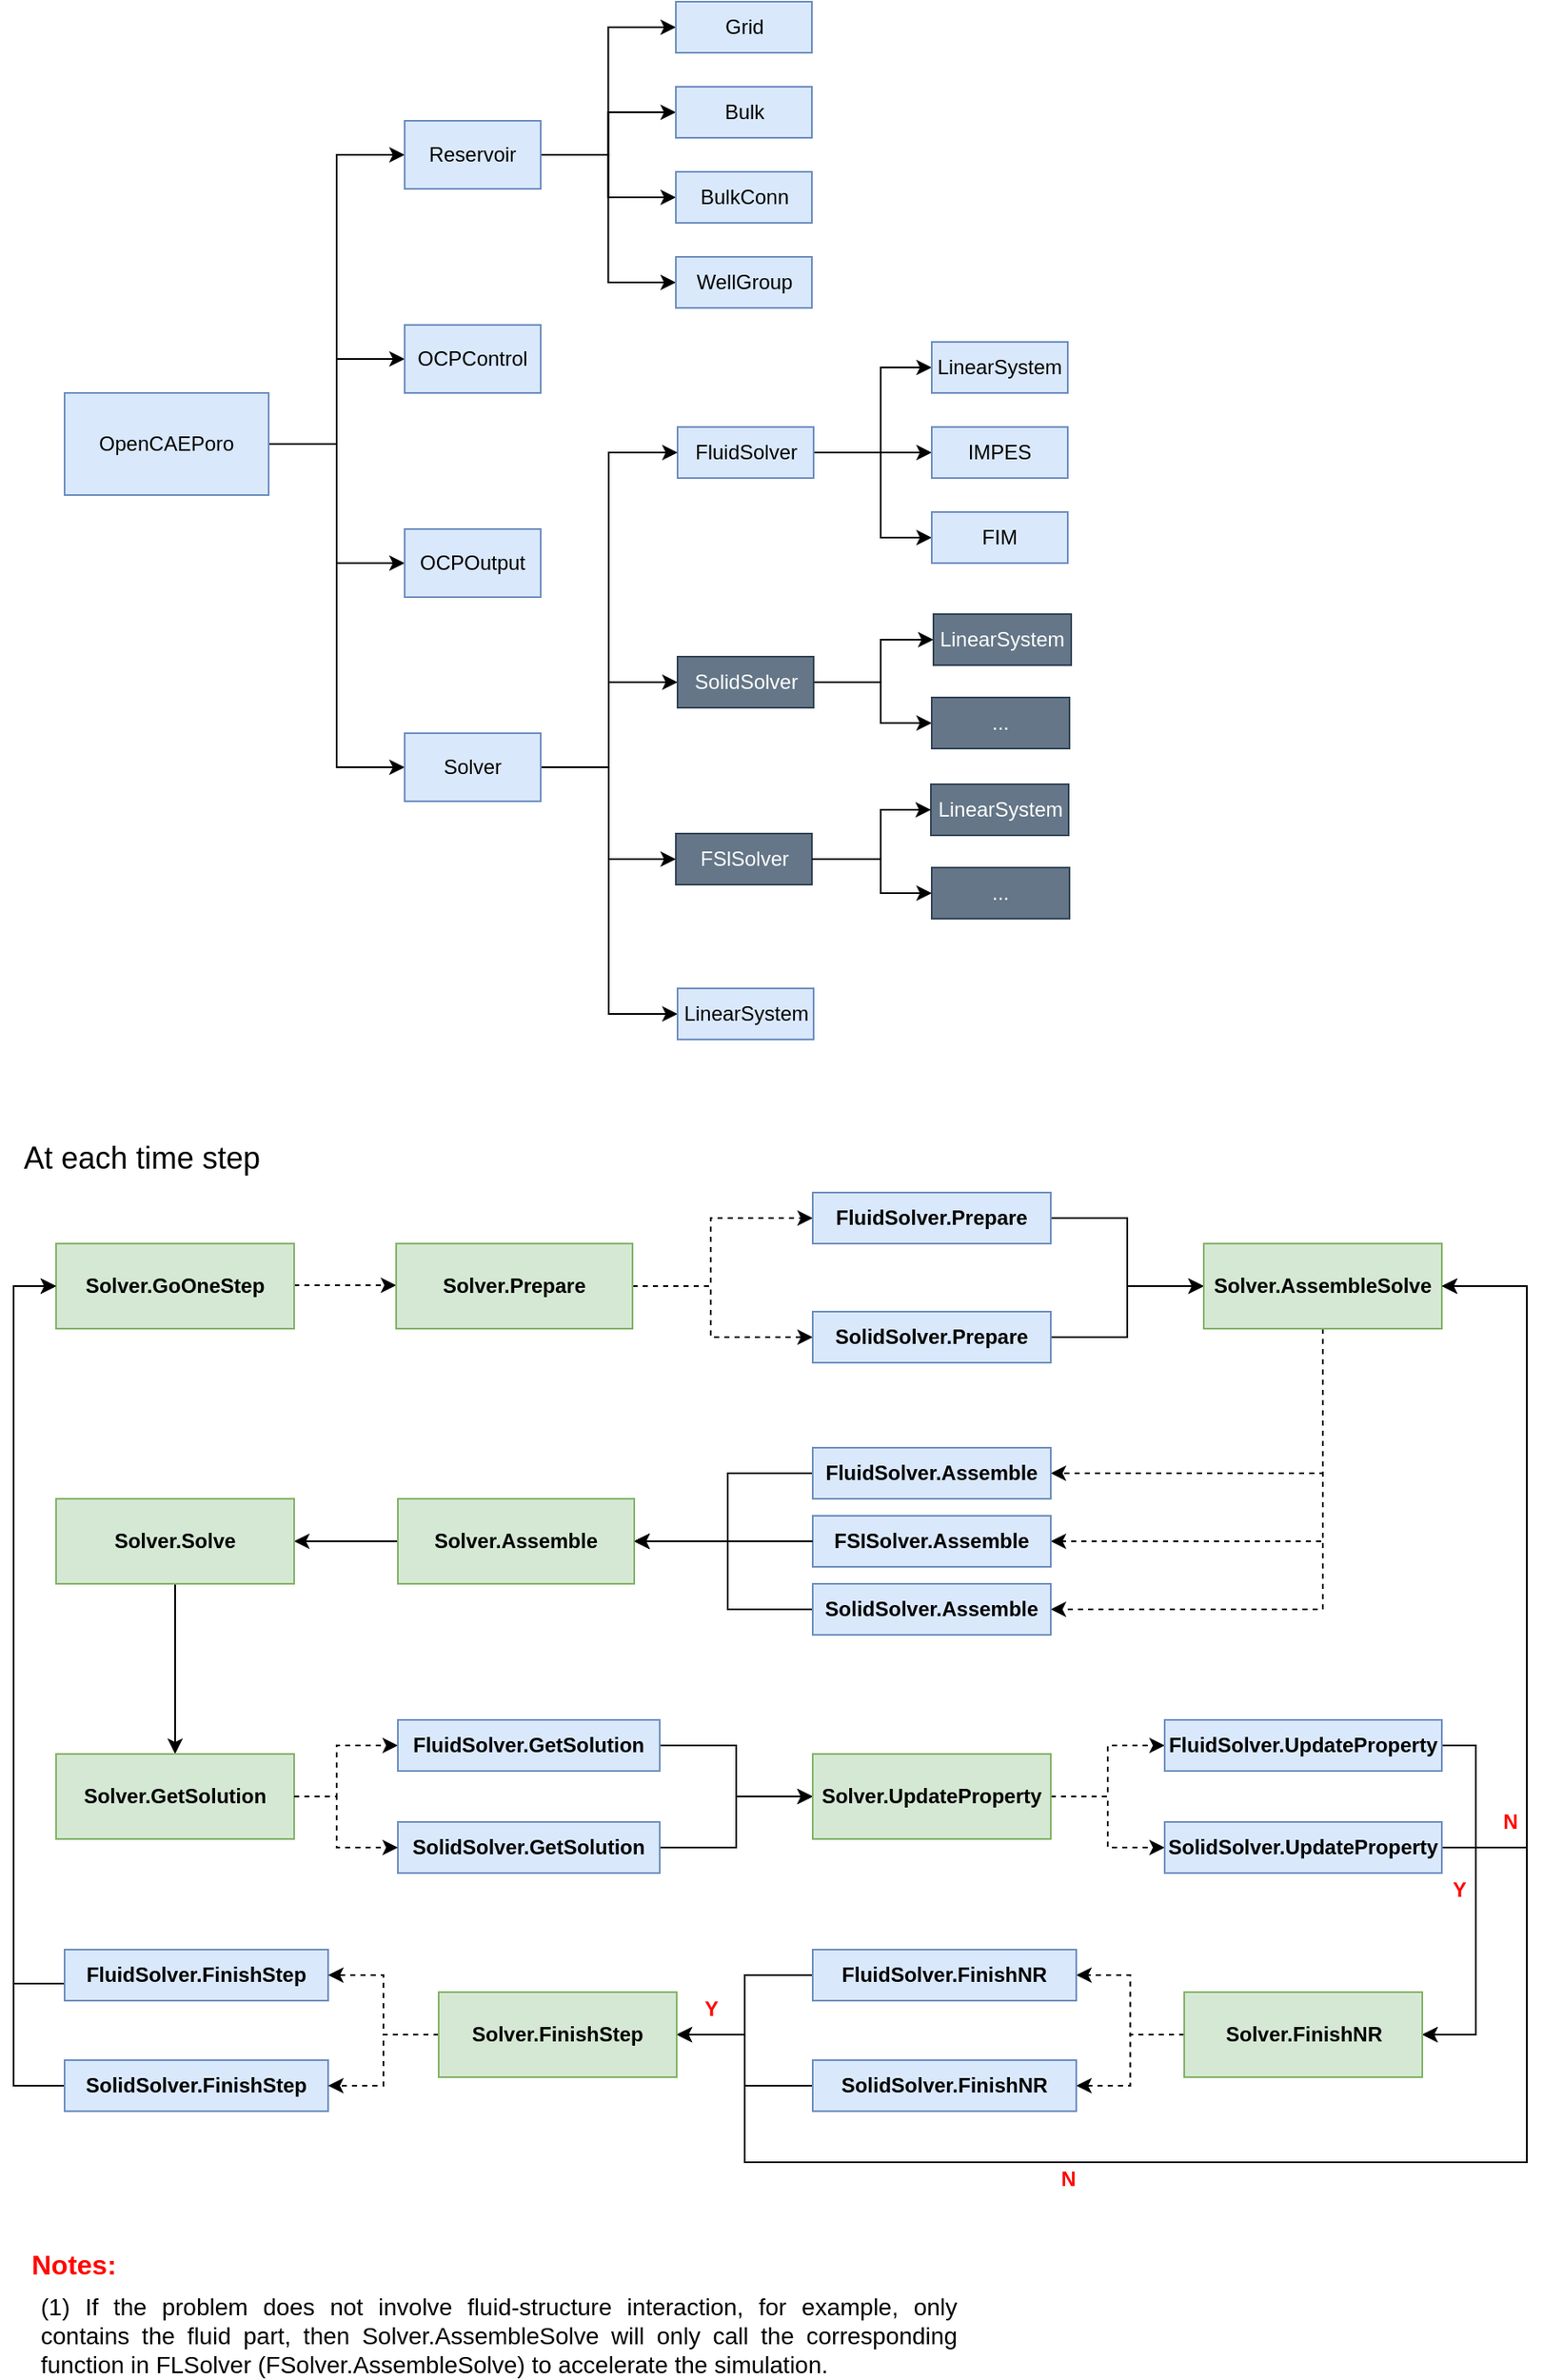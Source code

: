 <mxfile version="16.5.1" type="device"><diagram id="8wKtJb_5iso_8oBsHW1d" name="第 1 页"><mxGraphModel dx="1792" dy="1870" grid="1" gridSize="10" guides="1" tooltips="1" connect="1" arrows="1" fold="1" page="1" pageScale="1" pageWidth="827" pageHeight="1169" math="0" shadow="0"><root><mxCell id="0"/><mxCell id="1" parent="0"/><mxCell id="Cne8viu68LR2Bdw7482d-5" style="edgeStyle=orthogonalEdgeStyle;rounded=0;orthogonalLoop=1;jettySize=auto;html=1;exitX=1;exitY=0.5;exitDx=0;exitDy=0;entryX=0;entryY=0.5;entryDx=0;entryDy=0;" parent="1" source="Cne8viu68LR2Bdw7482d-1" target="Cne8viu68LR2Bdw7482d-2" edge="1"><mxGeometry relative="1" as="geometry"/></mxCell><mxCell id="Cne8viu68LR2Bdw7482d-6" style="edgeStyle=orthogonalEdgeStyle;rounded=0;orthogonalLoop=1;jettySize=auto;html=1;exitX=1;exitY=0.5;exitDx=0;exitDy=0;entryX=0;entryY=0.5;entryDx=0;entryDy=0;" parent="1" source="Cne8viu68LR2Bdw7482d-1" target="Cne8viu68LR2Bdw7482d-3" edge="1"><mxGeometry relative="1" as="geometry"/></mxCell><mxCell id="Cne8viu68LR2Bdw7482d-7" style="edgeStyle=orthogonalEdgeStyle;rounded=0;orthogonalLoop=1;jettySize=auto;html=1;exitX=1;exitY=0.5;exitDx=0;exitDy=0;entryX=0;entryY=0.5;entryDx=0;entryDy=0;" parent="1" source="Cne8viu68LR2Bdw7482d-1" target="Cne8viu68LR2Bdw7482d-4" edge="1"><mxGeometry relative="1" as="geometry"/></mxCell><mxCell id="kJc55zpWTFOqaDrOidm_-3" style="edgeStyle=orthogonalEdgeStyle;rounded=0;orthogonalLoop=1;jettySize=auto;html=1;exitX=1;exitY=0.5;exitDx=0;exitDy=0;entryX=0;entryY=0.5;entryDx=0;entryDy=0;" parent="1" source="Cne8viu68LR2Bdw7482d-1" target="kJc55zpWTFOqaDrOidm_-2" edge="1"><mxGeometry relative="1" as="geometry"><Array as="points"><mxPoint x="-570" y="-870"/><mxPoint x="-570" y="-680"/></Array></mxGeometry></mxCell><mxCell id="Cne8viu68LR2Bdw7482d-1" value="OpenCAEPoro" style="rounded=0;whiteSpace=wrap;html=1;fillColor=#dae8fc;strokeColor=#6c8ebf;" parent="1" vertex="1"><mxGeometry x="-730" y="-900" width="120" height="60" as="geometry"/></mxCell><mxCell id="Cne8viu68LR2Bdw7482d-11" style="edgeStyle=orthogonalEdgeStyle;rounded=0;orthogonalLoop=1;jettySize=auto;html=1;exitX=1;exitY=0.5;exitDx=0;exitDy=0;entryX=0;entryY=0.5;entryDx=0;entryDy=0;" parent="1" source="Cne8viu68LR2Bdw7482d-2" target="Cne8viu68LR2Bdw7482d-10" edge="1"><mxGeometry relative="1" as="geometry"/></mxCell><mxCell id="Cne8viu68LR2Bdw7482d-14" style="edgeStyle=orthogonalEdgeStyle;rounded=0;orthogonalLoop=1;jettySize=auto;html=1;exitX=1;exitY=0.5;exitDx=0;exitDy=0;entryX=0;entryY=0.5;entryDx=0;entryDy=0;" parent="1" source="Cne8viu68LR2Bdw7482d-2" target="Cne8viu68LR2Bdw7482d-12" edge="1"><mxGeometry relative="1" as="geometry"/></mxCell><mxCell id="Cne8viu68LR2Bdw7482d-15" style="edgeStyle=orthogonalEdgeStyle;rounded=0;orthogonalLoop=1;jettySize=auto;html=1;exitX=1;exitY=0.5;exitDx=0;exitDy=0;entryX=0;entryY=0.5;entryDx=0;entryDy=0;" parent="1" source="Cne8viu68LR2Bdw7482d-2" target="Cne8viu68LR2Bdw7482d-13" edge="1"><mxGeometry relative="1" as="geometry"/></mxCell><mxCell id="Cne8viu68LR2Bdw7482d-17" style="edgeStyle=orthogonalEdgeStyle;rounded=0;orthogonalLoop=1;jettySize=auto;html=1;exitX=1;exitY=0.5;exitDx=0;exitDy=0;entryX=0;entryY=0.5;entryDx=0;entryDy=0;" parent="1" source="Cne8viu68LR2Bdw7482d-2" target="Cne8viu68LR2Bdw7482d-16" edge="1"><mxGeometry relative="1" as="geometry"/></mxCell><mxCell id="Cne8viu68LR2Bdw7482d-2" value="Reservoir" style="rounded=0;whiteSpace=wrap;html=1;fillColor=#dae8fc;strokeColor=#6c8ebf;" parent="1" vertex="1"><mxGeometry x="-530" y="-1060" width="80" height="40" as="geometry"/></mxCell><mxCell id="Cne8viu68LR2Bdw7482d-3" value="OCPControl" style="rounded=0;whiteSpace=wrap;html=1;fillColor=#dae8fc;strokeColor=#6c8ebf;" parent="1" vertex="1"><mxGeometry x="-530" y="-940" width="80" height="40" as="geometry"/></mxCell><mxCell id="Cne8viu68LR2Bdw7482d-4" value="OCPOutput" style="rounded=0;whiteSpace=wrap;html=1;fillColor=#dae8fc;strokeColor=#6c8ebf;" parent="1" vertex="1"><mxGeometry x="-530" y="-820" width="80" height="40" as="geometry"/></mxCell><mxCell id="Cne8viu68LR2Bdw7482d-10" value="Grid" style="rounded=0;whiteSpace=wrap;html=1;fillColor=#dae8fc;strokeColor=#6c8ebf;" parent="1" vertex="1"><mxGeometry x="-370.5" y="-1130" width="80" height="30" as="geometry"/></mxCell><mxCell id="Cne8viu68LR2Bdw7482d-12" value="Bulk" style="rounded=0;whiteSpace=wrap;html=1;fillColor=#dae8fc;strokeColor=#6c8ebf;" parent="1" vertex="1"><mxGeometry x="-370.5" y="-1080" width="80" height="30" as="geometry"/></mxCell><mxCell id="Cne8viu68LR2Bdw7482d-13" value="WellGroup" style="rounded=0;whiteSpace=wrap;html=1;fillColor=#dae8fc;strokeColor=#6c8ebf;" parent="1" vertex="1"><mxGeometry x="-370.5" y="-980" width="80" height="30" as="geometry"/></mxCell><mxCell id="Cne8viu68LR2Bdw7482d-16" value="BulkConn" style="rounded=0;whiteSpace=wrap;html=1;fillColor=#dae8fc;strokeColor=#6c8ebf;" parent="1" vertex="1"><mxGeometry x="-370.5" y="-1030" width="80" height="30" as="geometry"/></mxCell><mxCell id="w_g7nyHOeUJJgMjQ11_g-9" style="edgeStyle=orthogonalEdgeStyle;rounded=0;orthogonalLoop=1;jettySize=auto;html=1;exitX=1;exitY=0.5;exitDx=0;exitDy=0;entryX=0;entryY=0.5;entryDx=0;entryDy=0;" parent="1" source="w_g7nyHOeUJJgMjQ11_g-2" target="w_g7nyHOeUJJgMjQ11_g-8" edge="1"><mxGeometry relative="1" as="geometry"><Array as="points"><mxPoint x="-250" y="-865"/><mxPoint x="-250" y="-915"/></Array></mxGeometry></mxCell><mxCell id="w_g7nyHOeUJJgMjQ11_g-12" style="edgeStyle=orthogonalEdgeStyle;rounded=0;orthogonalLoop=1;jettySize=auto;html=1;exitX=1;exitY=0.5;exitDx=0;exitDy=0;entryX=0;entryY=0.5;entryDx=0;entryDy=0;" parent="1" source="w_g7nyHOeUJJgMjQ11_g-2" target="w_g7nyHOeUJJgMjQ11_g-10" edge="1"><mxGeometry relative="1" as="geometry"/></mxCell><mxCell id="w_g7nyHOeUJJgMjQ11_g-13" style="edgeStyle=orthogonalEdgeStyle;rounded=0;orthogonalLoop=1;jettySize=auto;html=1;exitX=1;exitY=0.5;exitDx=0;exitDy=0;entryX=0;entryY=0.5;entryDx=0;entryDy=0;" parent="1" source="w_g7nyHOeUJJgMjQ11_g-2" target="w_g7nyHOeUJJgMjQ11_g-11" edge="1"><mxGeometry relative="1" as="geometry"><Array as="points"><mxPoint x="-250" y="-865"/><mxPoint x="-250" y="-815"/></Array></mxGeometry></mxCell><mxCell id="w_g7nyHOeUJJgMjQ11_g-2" value="FluidSolver" style="rounded=0;whiteSpace=wrap;html=1;fillColor=#dae8fc;strokeColor=#6c8ebf;" parent="1" vertex="1"><mxGeometry x="-369.5" y="-880" width="80" height="30" as="geometry"/></mxCell><mxCell id="w_g7nyHOeUJJgMjQ11_g-24" style="edgeStyle=orthogonalEdgeStyle;rounded=0;orthogonalLoop=1;jettySize=auto;html=1;exitX=1;exitY=0.5;exitDx=0;exitDy=0;entryX=0;entryY=0.5;entryDx=0;entryDy=0;" parent="1" source="w_g7nyHOeUJJgMjQ11_g-3" target="w_g7nyHOeUJJgMjQ11_g-23" edge="1"><mxGeometry relative="1" as="geometry"><Array as="points"><mxPoint x="-250" y="-730"/><mxPoint x="-250" y="-755"/></Array></mxGeometry></mxCell><mxCell id="w_g7nyHOeUJJgMjQ11_g-26" style="edgeStyle=orthogonalEdgeStyle;rounded=0;orthogonalLoop=1;jettySize=auto;html=1;exitX=1;exitY=0.5;exitDx=0;exitDy=0;entryX=0;entryY=0.5;entryDx=0;entryDy=0;" parent="1" source="w_g7nyHOeUJJgMjQ11_g-3" target="w_g7nyHOeUJJgMjQ11_g-25" edge="1"><mxGeometry relative="1" as="geometry"><Array as="points"><mxPoint x="-250" y="-730"/><mxPoint x="-250" y="-706"/></Array></mxGeometry></mxCell><mxCell id="w_g7nyHOeUJJgMjQ11_g-3" value="SolidSolver" style="rounded=0;whiteSpace=wrap;html=1;fillColor=#647687;strokeColor=#314354;fontColor=#ffffff;" parent="1" vertex="1"><mxGeometry x="-369.5" y="-745" width="80" height="30" as="geometry"/></mxCell><mxCell id="w_g7nyHOeUJJgMjQ11_g-8" value="LinearSystem" style="rounded=0;whiteSpace=wrap;html=1;fillColor=#dae8fc;strokeColor=#6c8ebf;" parent="1" vertex="1"><mxGeometry x="-220" y="-930" width="80" height="30" as="geometry"/></mxCell><mxCell id="w_g7nyHOeUJJgMjQ11_g-10" value="IMPES" style="rounded=0;whiteSpace=wrap;html=1;fillColor=#dae8fc;strokeColor=#6c8ebf;" parent="1" vertex="1"><mxGeometry x="-220" y="-880" width="80" height="30" as="geometry"/></mxCell><mxCell id="w_g7nyHOeUJJgMjQ11_g-11" value="FIM" style="rounded=0;whiteSpace=wrap;html=1;fillColor=#dae8fc;strokeColor=#6c8ebf;" parent="1" vertex="1"><mxGeometry x="-220" y="-830" width="80" height="30" as="geometry"/></mxCell><mxCell id="w_g7nyHOeUJJgMjQ11_g-23" value="LinearSystem" style="rounded=0;whiteSpace=wrap;html=1;fillColor=#647687;strokeColor=#314354;fontColor=#ffffff;" parent="1" vertex="1"><mxGeometry x="-219" y="-770" width="81" height="30" as="geometry"/></mxCell><mxCell id="w_g7nyHOeUJJgMjQ11_g-25" value="..." style="rounded=0;whiteSpace=wrap;html=1;fillColor=#647687;strokeColor=#314354;fontColor=#ffffff;" parent="1" vertex="1"><mxGeometry x="-220" y="-721" width="81" height="30" as="geometry"/></mxCell><mxCell id="w_g7nyHOeUJJgMjQ11_g-27" value="FSlSolver" style="rounded=0;whiteSpace=wrap;html=1;fillColor=#647687;strokeColor=#314354;fontColor=#ffffff;" parent="1" vertex="1"><mxGeometry x="-370.5" y="-641" width="80" height="30" as="geometry"/></mxCell><mxCell id="w_g7nyHOeUJJgMjQ11_g-31" value="LinearSystem" style="rounded=0;whiteSpace=wrap;html=1;fillColor=#647687;strokeColor=#314354;fontColor=#ffffff;" parent="1" vertex="1"><mxGeometry x="-220.5" y="-670" width="81" height="30" as="geometry"/></mxCell><mxCell id="w_g7nyHOeUJJgMjQ11_g-32" value="..." style="rounded=0;whiteSpace=wrap;html=1;fillColor=#647687;strokeColor=#314354;fontColor=#ffffff;" parent="1" vertex="1"><mxGeometry x="-220" y="-621" width="81" height="30" as="geometry"/></mxCell><mxCell id="kJc55zpWTFOqaDrOidm_-4" style="edgeStyle=orthogonalEdgeStyle;rounded=0;orthogonalLoop=1;jettySize=auto;html=1;exitX=1;exitY=0.5;exitDx=0;exitDy=0;entryX=0;entryY=0.5;entryDx=0;entryDy=0;" parent="1" source="kJc55zpWTFOqaDrOidm_-2" target="w_g7nyHOeUJJgMjQ11_g-27" edge="1"><mxGeometry relative="1" as="geometry"><Array as="points"><mxPoint x="-410" y="-680"/><mxPoint x="-410" y="-626"/></Array></mxGeometry></mxCell><mxCell id="kJc55zpWTFOqaDrOidm_-5" style="edgeStyle=orthogonalEdgeStyle;rounded=0;orthogonalLoop=1;jettySize=auto;html=1;exitX=1;exitY=0.5;exitDx=0;exitDy=0;entryX=0;entryY=0.5;entryDx=0;entryDy=0;" parent="1" source="kJc55zpWTFOqaDrOidm_-2" target="w_g7nyHOeUJJgMjQ11_g-2" edge="1"><mxGeometry relative="1" as="geometry"><mxPoint x="-450" y="-845" as="sourcePoint"/><mxPoint x="-369.5" y="-895" as="targetPoint"/><Array as="points"><mxPoint x="-410" y="-680"/><mxPoint x="-410" y="-865"/></Array></mxGeometry></mxCell><mxCell id="dRX-BOcAmdEjg2xVPGHR-4" style="edgeStyle=orthogonalEdgeStyle;rounded=0;orthogonalLoop=1;jettySize=auto;html=1;exitX=1;exitY=0.5;exitDx=0;exitDy=0;entryX=0;entryY=0.5;entryDx=0;entryDy=0;" parent="1" source="kJc55zpWTFOqaDrOidm_-2" target="w_g7nyHOeUJJgMjQ11_g-3" edge="1"><mxGeometry relative="1" as="geometry"><Array as="points"><mxPoint x="-410" y="-680"/><mxPoint x="-410" y="-730"/></Array></mxGeometry></mxCell><mxCell id="dRX-BOcAmdEjg2xVPGHR-5" style="edgeStyle=orthogonalEdgeStyle;rounded=0;orthogonalLoop=1;jettySize=auto;html=1;exitX=1;exitY=0.5;exitDx=0;exitDy=0;entryX=0;entryY=0.5;entryDx=0;entryDy=0;" parent="1" source="kJc55zpWTFOqaDrOidm_-2" target="dRX-BOcAmdEjg2xVPGHR-2" edge="1"><mxGeometry relative="1" as="geometry"><Array as="points"><mxPoint x="-410" y="-680"/><mxPoint x="-410" y="-535"/></Array></mxGeometry></mxCell><mxCell id="kJc55zpWTFOqaDrOidm_-2" value="Solver" style="rounded=0;whiteSpace=wrap;html=1;fillColor=#dae8fc;strokeColor=#6c8ebf;" parent="1" vertex="1"><mxGeometry x="-530" y="-700" width="80" height="40" as="geometry"/></mxCell><mxCell id="LOaqJP-7ajjEBjRHVIup-1" value="&lt;font style=&quot;font-size: 18px&quot;&gt;At each time step&lt;/font&gt;" style="text;html=1;align=center;verticalAlign=middle;resizable=0;points=[];autosize=1;strokeColor=none;fillColor=none;" parent="1" vertex="1"><mxGeometry x="-760" y="-460" width="150" height="20" as="geometry"/></mxCell><mxCell id="LOaqJP-7ajjEBjRHVIup-2" style="edgeStyle=orthogonalEdgeStyle;rounded=0;orthogonalLoop=1;jettySize=auto;html=1;exitX=1;exitY=0.5;exitDx=0;exitDy=0;entryX=0;entryY=0.5;entryDx=0;entryDy=0;dashed=1;" parent="1" edge="1"><mxGeometry relative="1" as="geometry"><mxPoint x="-595" y="-375.5" as="sourcePoint"/><mxPoint x="-535" y="-375.5" as="targetPoint"/></mxGeometry></mxCell><mxCell id="LOaqJP-7ajjEBjRHVIup-3" value="&lt;b&gt;Solver.GoOneStep&lt;/b&gt;" style="rounded=0;whiteSpace=wrap;html=1;fillColor=#d5e8d4;strokeColor=#82b366;" parent="1" vertex="1"><mxGeometry x="-735" y="-400" width="140" height="50" as="geometry"/></mxCell><mxCell id="LOaqJP-7ajjEBjRHVIup-4" style="edgeStyle=orthogonalEdgeStyle;rounded=0;orthogonalLoop=1;jettySize=auto;html=1;exitX=1;exitY=0.5;exitDx=0;exitDy=0;entryX=0;entryY=0.5;entryDx=0;entryDy=0;dashed=1;" parent="1" source="LOaqJP-7ajjEBjRHVIup-6" target="LOaqJP-7ajjEBjRHVIup-10" edge="1"><mxGeometry relative="1" as="geometry"><Array as="points"><mxPoint x="-350" y="-375"/><mxPoint x="-350" y="-345"/></Array></mxGeometry></mxCell><mxCell id="LOaqJP-7ajjEBjRHVIup-5" style="edgeStyle=orthogonalEdgeStyle;rounded=0;orthogonalLoop=1;jettySize=auto;html=1;exitX=1;exitY=0.5;exitDx=0;exitDy=0;entryX=0;entryY=0.5;entryDx=0;entryDy=0;dashed=1;" parent="1" source="LOaqJP-7ajjEBjRHVIup-6" target="LOaqJP-7ajjEBjRHVIup-8" edge="1"><mxGeometry relative="1" as="geometry"><Array as="points"><mxPoint x="-350" y="-375"/><mxPoint x="-350" y="-415"/></Array></mxGeometry></mxCell><mxCell id="LOaqJP-7ajjEBjRHVIup-6" value="&lt;b&gt;Solver.Prepare&lt;/b&gt;" style="rounded=0;whiteSpace=wrap;html=1;fillColor=#d5e8d4;strokeColor=#82b366;" parent="1" vertex="1"><mxGeometry x="-535" y="-400" width="139" height="50" as="geometry"/></mxCell><mxCell id="LOaqJP-7ajjEBjRHVIup-7" style="edgeStyle=orthogonalEdgeStyle;rounded=0;orthogonalLoop=1;jettySize=auto;html=1;exitX=1;exitY=0.5;exitDx=0;exitDy=0;entryX=0;entryY=0.5;entryDx=0;entryDy=0;" parent="1" source="LOaqJP-7ajjEBjRHVIup-8" target="LOaqJP-7ajjEBjRHVIup-14" edge="1"><mxGeometry relative="1" as="geometry"/></mxCell><mxCell id="LOaqJP-7ajjEBjRHVIup-8" value="&lt;b&gt;FluidSolver.Prepare&lt;/b&gt;" style="rounded=0;whiteSpace=wrap;html=1;fillColor=#dae8fc;strokeColor=#6c8ebf;" parent="1" vertex="1"><mxGeometry x="-290" y="-430" width="140" height="30" as="geometry"/></mxCell><mxCell id="LOaqJP-7ajjEBjRHVIup-9" style="edgeStyle=orthogonalEdgeStyle;rounded=0;orthogonalLoop=1;jettySize=auto;html=1;exitX=1;exitY=0.5;exitDx=0;exitDy=0;entryX=0;entryY=0.5;entryDx=0;entryDy=0;" parent="1" source="LOaqJP-7ajjEBjRHVIup-10" target="LOaqJP-7ajjEBjRHVIup-14" edge="1"><mxGeometry relative="1" as="geometry"/></mxCell><mxCell id="LOaqJP-7ajjEBjRHVIup-10" value="&lt;b&gt;SolidSolver.Prepare&lt;/b&gt;" style="rounded=0;whiteSpace=wrap;html=1;fillColor=#dae8fc;strokeColor=#6c8ebf;" parent="1" vertex="1"><mxGeometry x="-290" y="-360" width="140" height="30" as="geometry"/></mxCell><mxCell id="LOaqJP-7ajjEBjRHVIup-11" style="edgeStyle=orthogonalEdgeStyle;rounded=0;orthogonalLoop=1;jettySize=auto;html=1;exitX=0.5;exitY=1;exitDx=0;exitDy=0;entryX=1;entryY=0.5;entryDx=0;entryDy=0;dashed=1;" parent="1" source="LOaqJP-7ajjEBjRHVIup-14" target="LOaqJP-7ajjEBjRHVIup-16" edge="1"><mxGeometry relative="1" as="geometry"/></mxCell><mxCell id="LOaqJP-7ajjEBjRHVIup-12" style="edgeStyle=orthogonalEdgeStyle;rounded=0;orthogonalLoop=1;jettySize=auto;html=1;exitX=0.5;exitY=1;exitDx=0;exitDy=0;entryX=1;entryY=0.5;entryDx=0;entryDy=0;dashed=1;" parent="1" source="LOaqJP-7ajjEBjRHVIup-14" target="LOaqJP-7ajjEBjRHVIup-18" edge="1"><mxGeometry relative="1" as="geometry"/></mxCell><mxCell id="LOaqJP-7ajjEBjRHVIup-13" style="edgeStyle=orthogonalEdgeStyle;rounded=0;orthogonalLoop=1;jettySize=auto;html=1;exitX=0.5;exitY=1;exitDx=0;exitDy=0;entryX=1;entryY=0.5;entryDx=0;entryDy=0;dashed=1;" parent="1" source="LOaqJP-7ajjEBjRHVIup-14" target="LOaqJP-7ajjEBjRHVIup-45" edge="1"><mxGeometry relative="1" as="geometry"/></mxCell><mxCell id="LOaqJP-7ajjEBjRHVIup-14" value="&lt;b&gt;Solver.AssembleSolve&lt;/b&gt;" style="rounded=0;whiteSpace=wrap;html=1;fillColor=#d5e8d4;strokeColor=#82b366;" parent="1" vertex="1"><mxGeometry x="-60" y="-400" width="140" height="50" as="geometry"/></mxCell><mxCell id="LOaqJP-7ajjEBjRHVIup-15" style="edgeStyle=orthogonalEdgeStyle;rounded=0;orthogonalLoop=1;jettySize=auto;html=1;exitX=0;exitY=0.5;exitDx=0;exitDy=0;entryX=1;entryY=0.5;entryDx=0;entryDy=0;" parent="1" source="LOaqJP-7ajjEBjRHVIup-16" target="LOaqJP-7ajjEBjRHVIup-20" edge="1"><mxGeometry relative="1" as="geometry"><Array as="points"><mxPoint x="-340" y="-265"/><mxPoint x="-340" y="-225"/></Array></mxGeometry></mxCell><mxCell id="LOaqJP-7ajjEBjRHVIup-16" value="&lt;b&gt;FluidSolver.Assemble&lt;/b&gt;" style="rounded=0;whiteSpace=wrap;html=1;fillColor=#dae8fc;strokeColor=#6c8ebf;" parent="1" vertex="1"><mxGeometry x="-290" y="-280" width="140" height="30" as="geometry"/></mxCell><mxCell id="LOaqJP-7ajjEBjRHVIup-17" style="edgeStyle=orthogonalEdgeStyle;rounded=0;orthogonalLoop=1;jettySize=auto;html=1;exitX=0;exitY=0.5;exitDx=0;exitDy=0;entryX=1;entryY=0.5;entryDx=0;entryDy=0;" parent="1" source="LOaqJP-7ajjEBjRHVIup-18" target="LOaqJP-7ajjEBjRHVIup-20" edge="1"><mxGeometry relative="1" as="geometry"><Array as="points"><mxPoint x="-340" y="-185"/><mxPoint x="-340" y="-225"/></Array></mxGeometry></mxCell><mxCell id="LOaqJP-7ajjEBjRHVIup-18" value="&lt;b&gt;SolidSolver.Assemble&lt;/b&gt;" style="rounded=0;whiteSpace=wrap;html=1;fillColor=#dae8fc;strokeColor=#6c8ebf;" parent="1" vertex="1"><mxGeometry x="-290" y="-200" width="140" height="30" as="geometry"/></mxCell><mxCell id="LOaqJP-7ajjEBjRHVIup-19" style="edgeStyle=orthogonalEdgeStyle;rounded=0;orthogonalLoop=1;jettySize=auto;html=1;exitX=0;exitY=0.5;exitDx=0;exitDy=0;entryX=1;entryY=0.5;entryDx=0;entryDy=0;" parent="1" source="LOaqJP-7ajjEBjRHVIup-20" target="LOaqJP-7ajjEBjRHVIup-22" edge="1"><mxGeometry relative="1" as="geometry"/></mxCell><mxCell id="LOaqJP-7ajjEBjRHVIup-20" value="&lt;b&gt;Solver.Assemble&lt;/b&gt;" style="rounded=0;whiteSpace=wrap;html=1;fillColor=#d5e8d4;strokeColor=#82b366;" parent="1" vertex="1"><mxGeometry x="-534" y="-250" width="139" height="50" as="geometry"/></mxCell><mxCell id="LOaqJP-7ajjEBjRHVIup-21" style="edgeStyle=orthogonalEdgeStyle;rounded=0;orthogonalLoop=1;jettySize=auto;html=1;exitX=0.5;exitY=1;exitDx=0;exitDy=0;entryX=0.5;entryY=0;entryDx=0;entryDy=0;" parent="1" source="LOaqJP-7ajjEBjRHVIup-22" target="LOaqJP-7ajjEBjRHVIup-24" edge="1"><mxGeometry relative="1" as="geometry"/></mxCell><mxCell id="LOaqJP-7ajjEBjRHVIup-22" value="&lt;b&gt;Solver.Solve&lt;/b&gt;" style="rounded=0;whiteSpace=wrap;html=1;fillColor=#d5e8d4;strokeColor=#82b366;" parent="1" vertex="1"><mxGeometry x="-735" y="-250" width="140" height="50" as="geometry"/></mxCell><mxCell id="LOaqJP-7ajjEBjRHVIup-23" style="edgeStyle=orthogonalEdgeStyle;rounded=0;orthogonalLoop=1;jettySize=auto;html=1;exitX=1;exitY=0.5;exitDx=0;exitDy=0;entryX=0;entryY=0.5;entryDx=0;entryDy=0;dashed=1;" parent="1" source="LOaqJP-7ajjEBjRHVIup-24" target="LOaqJP-7ajjEBjRHVIup-26" edge="1"><mxGeometry relative="1" as="geometry"><Array as="points"><mxPoint x="-570" y="-75"/><mxPoint x="-570" y="-105"/></Array></mxGeometry></mxCell><mxCell id="LOaqJP-7ajjEBjRHVIup-24" value="&lt;b&gt;Solver.GetSolution&lt;/b&gt;" style="rounded=0;whiteSpace=wrap;html=1;fillColor=#d5e8d4;strokeColor=#82b366;" parent="1" vertex="1"><mxGeometry x="-735" y="-100" width="140" height="50" as="geometry"/></mxCell><mxCell id="LOaqJP-7ajjEBjRHVIup-25" style="edgeStyle=orthogonalEdgeStyle;rounded=0;orthogonalLoop=1;jettySize=auto;html=1;exitX=1;exitY=0.5;exitDx=0;exitDy=0;entryX=0;entryY=0.5;entryDx=0;entryDy=0;" parent="1" source="LOaqJP-7ajjEBjRHVIup-26" target="LOaqJP-7ajjEBjRHVIup-31" edge="1"><mxGeometry relative="1" as="geometry"/></mxCell><mxCell id="LOaqJP-7ajjEBjRHVIup-26" value="&lt;b&gt;FluidSolver.GetSolution&lt;/b&gt;" style="rounded=0;whiteSpace=wrap;html=1;fillColor=#dae8fc;strokeColor=#6c8ebf;" parent="1" vertex="1"><mxGeometry x="-534" y="-120" width="154" height="30" as="geometry"/></mxCell><mxCell id="LOaqJP-7ajjEBjRHVIup-27" style="edgeStyle=orthogonalEdgeStyle;rounded=0;orthogonalLoop=1;jettySize=auto;html=1;exitX=1;exitY=0.5;exitDx=0;exitDy=0;entryX=0;entryY=0.5;entryDx=0;entryDy=0;" parent="1" source="LOaqJP-7ajjEBjRHVIup-28" target="LOaqJP-7ajjEBjRHVIup-31" edge="1"><mxGeometry relative="1" as="geometry"/></mxCell><mxCell id="LOaqJP-7ajjEBjRHVIup-28" value="&lt;b&gt;SolidSolver.GetSolution&lt;/b&gt;" style="rounded=0;whiteSpace=wrap;html=1;fillColor=#dae8fc;strokeColor=#6c8ebf;" parent="1" vertex="1"><mxGeometry x="-534" y="-60" width="154" height="30" as="geometry"/></mxCell><mxCell id="LOaqJP-7ajjEBjRHVIup-29" style="edgeStyle=orthogonalEdgeStyle;rounded=0;orthogonalLoop=1;jettySize=auto;html=1;exitX=1;exitY=0.5;exitDx=0;exitDy=0;entryX=0;entryY=0.5;entryDx=0;entryDy=0;dashed=1;" parent="1" source="LOaqJP-7ajjEBjRHVIup-31" target="LOaqJP-7ajjEBjRHVIup-33" edge="1"><mxGeometry relative="1" as="geometry"/></mxCell><mxCell id="LOaqJP-7ajjEBjRHVIup-30" style="edgeStyle=orthogonalEdgeStyle;rounded=0;orthogonalLoop=1;jettySize=auto;html=1;exitX=1;exitY=0.5;exitDx=0;exitDy=0;entryX=0;entryY=0.5;entryDx=0;entryDy=0;dashed=1;" parent="1" source="LOaqJP-7ajjEBjRHVIup-31" target="LOaqJP-7ajjEBjRHVIup-35" edge="1"><mxGeometry relative="1" as="geometry"/></mxCell><mxCell id="LOaqJP-7ajjEBjRHVIup-31" value="&lt;b&gt;Solver.UpdateProperty&lt;/b&gt;" style="rounded=0;whiteSpace=wrap;html=1;fillColor=#d5e8d4;strokeColor=#82b366;" parent="1" vertex="1"><mxGeometry x="-290" y="-100" width="140" height="50" as="geometry"/></mxCell><mxCell id="LOaqJP-7ajjEBjRHVIup-32" style="edgeStyle=orthogonalEdgeStyle;rounded=0;orthogonalLoop=1;jettySize=auto;html=1;exitX=1;exitY=0.5;exitDx=0;exitDy=0;entryX=1;entryY=0.5;entryDx=0;entryDy=0;" parent="1" source="LOaqJP-7ajjEBjRHVIup-33" target="LOaqJP-7ajjEBjRHVIup-38" edge="1"><mxGeometry relative="1" as="geometry"/></mxCell><mxCell id="LOaqJP-7ajjEBjRHVIup-33" value="&lt;b&gt;FluidSolver.UpdateProperty&lt;/b&gt;" style="rounded=0;whiteSpace=wrap;html=1;fillColor=#dae8fc;strokeColor=#6c8ebf;" parent="1" vertex="1"><mxGeometry x="-83" y="-120" width="163" height="30" as="geometry"/></mxCell><mxCell id="LOaqJP-7ajjEBjRHVIup-34" style="edgeStyle=orthogonalEdgeStyle;rounded=0;orthogonalLoop=1;jettySize=auto;html=1;exitX=1;exitY=0.5;exitDx=0;exitDy=0;entryX=1;entryY=0.5;entryDx=0;entryDy=0;" parent="1" source="LOaqJP-7ajjEBjRHVIup-35" target="LOaqJP-7ajjEBjRHVIup-38" edge="1"><mxGeometry relative="1" as="geometry"/></mxCell><mxCell id="LOaqJP-7ajjEBjRHVIup-59" style="edgeStyle=orthogonalEdgeStyle;rounded=0;orthogonalLoop=1;jettySize=auto;html=1;exitX=1;exitY=0.5;exitDx=0;exitDy=0;entryX=1;entryY=0.5;entryDx=0;entryDy=0;" parent="1" source="LOaqJP-7ajjEBjRHVIup-35" target="LOaqJP-7ajjEBjRHVIup-14" edge="1"><mxGeometry relative="1" as="geometry"><Array as="points"><mxPoint x="130" y="-45"/><mxPoint x="130" y="-375"/></Array></mxGeometry></mxCell><mxCell id="LOaqJP-7ajjEBjRHVIup-35" value="&lt;b&gt;SolidSolver.UpdateProperty&lt;/b&gt;" style="rounded=0;whiteSpace=wrap;html=1;fillColor=#dae8fc;strokeColor=#6c8ebf;" parent="1" vertex="1"><mxGeometry x="-83" y="-60" width="163" height="30" as="geometry"/></mxCell><mxCell id="LOaqJP-7ajjEBjRHVIup-36" style="edgeStyle=orthogonalEdgeStyle;rounded=0;orthogonalLoop=1;jettySize=auto;html=1;exitX=0;exitY=0.5;exitDx=0;exitDy=0;entryX=1;entryY=0.5;entryDx=0;entryDy=0;dashed=1;" parent="1" source="LOaqJP-7ajjEBjRHVIup-38" target="LOaqJP-7ajjEBjRHVIup-50" edge="1"><mxGeometry relative="1" as="geometry"/></mxCell><mxCell id="LOaqJP-7ajjEBjRHVIup-37" style="edgeStyle=orthogonalEdgeStyle;rounded=0;orthogonalLoop=1;jettySize=auto;html=1;exitX=0;exitY=0.5;exitDx=0;exitDy=0;entryX=1;entryY=0.5;entryDx=0;entryDy=0;dashed=1;" parent="1" source="LOaqJP-7ajjEBjRHVIup-38" target="LOaqJP-7ajjEBjRHVIup-52" edge="1"><mxGeometry relative="1" as="geometry"/></mxCell><mxCell id="LOaqJP-7ajjEBjRHVIup-38" value="&lt;b&gt;Solver.FinishNR&lt;/b&gt;" style="rounded=0;whiteSpace=wrap;html=1;fillColor=#d5e8d4;strokeColor=#82b366;" parent="1" vertex="1"><mxGeometry x="-71.5" y="40" width="140" height="50" as="geometry"/></mxCell><mxCell id="LOaqJP-7ajjEBjRHVIup-39" style="edgeStyle=orthogonalEdgeStyle;rounded=0;orthogonalLoop=1;jettySize=auto;html=1;exitX=0;exitY=0.5;exitDx=0;exitDy=0;entryX=0;entryY=0.5;entryDx=0;entryDy=0;" parent="1" source="LOaqJP-7ajjEBjRHVIup-40" target="LOaqJP-7ajjEBjRHVIup-3" edge="1"><mxGeometry relative="1" as="geometry"><Array as="points"><mxPoint x="-760" y="35"/><mxPoint x="-760" y="-375"/></Array></mxGeometry></mxCell><mxCell id="LOaqJP-7ajjEBjRHVIup-40" value="&lt;b&gt;FluidSolver.FinishStep&lt;/b&gt;" style="rounded=0;whiteSpace=wrap;html=1;fillColor=#dae8fc;strokeColor=#6c8ebf;" parent="1" vertex="1"><mxGeometry x="-730" y="15" width="155" height="30" as="geometry"/></mxCell><mxCell id="LOaqJP-7ajjEBjRHVIup-41" style="edgeStyle=orthogonalEdgeStyle;rounded=0;orthogonalLoop=1;jettySize=auto;html=1;exitX=0;exitY=0.5;exitDx=0;exitDy=0;entryX=0;entryY=0.5;entryDx=0;entryDy=0;" parent="1" source="LOaqJP-7ajjEBjRHVIup-42" target="LOaqJP-7ajjEBjRHVIup-3" edge="1"><mxGeometry relative="1" as="geometry"><Array as="points"><mxPoint x="-760" y="95"/><mxPoint x="-760" y="-375"/></Array></mxGeometry></mxCell><mxCell id="LOaqJP-7ajjEBjRHVIup-42" value="&lt;b&gt;SolidSolver.FinishStep&lt;/b&gt;" style="rounded=0;whiteSpace=wrap;html=1;fillColor=#dae8fc;strokeColor=#6c8ebf;" parent="1" vertex="1"><mxGeometry x="-730" y="80" width="155" height="30" as="geometry"/></mxCell><mxCell id="LOaqJP-7ajjEBjRHVIup-43" value="&lt;b&gt;&lt;font color=&quot;#ff0800&quot; style=&quot;font-size: 16px&quot;&gt;Notes:&lt;/font&gt;&lt;/b&gt;" style="text;html=1;align=center;verticalAlign=middle;resizable=0;points=[];autosize=1;strokeColor=none;fillColor=none;" parent="1" vertex="1"><mxGeometry x="-760" y="190" width="70" height="20" as="geometry"/></mxCell><mxCell id="LOaqJP-7ajjEBjRHVIup-44" value="&lt;div style=&quot;text-align: justify&quot;&gt;&lt;span&gt;&lt;font style=&quot;font-size: 14px&quot;&gt;(1) If the problem does not involve fluid-structure interaction, for example, only contains the fluid part, then Solver.AssembleSolve will only call the corresponding function in FLSolver&amp;nbsp;&lt;/font&gt;&lt;/span&gt;&lt;span&gt;&lt;font style=&quot;font-size: 14px&quot;&gt;(FSolver.AssembleSolve)&amp;nbsp;&lt;/font&gt;&lt;/span&gt;&lt;span&gt;&lt;font style=&quot;font-size: 14px&quot;&gt;to&amp;nbsp;&lt;/font&gt;&lt;/span&gt;&lt;span style=&quot;font-size: 14px&quot;&gt;accelerate the simulation.&lt;/span&gt;&lt;/div&gt;" style="text;whiteSpace=wrap;html=1;" parent="1" vertex="1"><mxGeometry x="-746" y="210" width="541" height="30" as="geometry"/></mxCell><mxCell id="LOaqJP-7ajjEBjRHVIup-45" value="&lt;b&gt;FSISolver.Assemble&lt;/b&gt;" style="rounded=0;whiteSpace=wrap;html=1;fillColor=#dae8fc;strokeColor=#6c8ebf;" parent="1" vertex="1"><mxGeometry x="-290" y="-240" width="140" height="30" as="geometry"/></mxCell><mxCell id="LOaqJP-7ajjEBjRHVIup-46" style="edgeStyle=orthogonalEdgeStyle;rounded=0;orthogonalLoop=1;jettySize=auto;html=1;exitX=0;exitY=0.5;exitDx=0;exitDy=0;entryX=1;entryY=0.5;entryDx=0;entryDy=0;" parent="1" source="LOaqJP-7ajjEBjRHVIup-45" target="LOaqJP-7ajjEBjRHVIup-20" edge="1"><mxGeometry relative="1" as="geometry"><mxPoint x="-524" y="-215" as="sourcePoint"/><mxPoint x="-384" y="-225" as="targetPoint"/></mxGeometry></mxCell><mxCell id="LOaqJP-7ajjEBjRHVIup-47" style="edgeStyle=orthogonalEdgeStyle;rounded=0;orthogonalLoop=1;jettySize=auto;html=1;exitX=1;exitY=0.5;exitDx=0;exitDy=0;entryX=0;entryY=0.5;entryDx=0;entryDy=0;dashed=1;" parent="1" source="LOaqJP-7ajjEBjRHVIup-24" target="LOaqJP-7ajjEBjRHVIup-28" edge="1"><mxGeometry relative="1" as="geometry"><mxPoint x="-585" y="-65" as="sourcePoint"/><mxPoint x="-524" y="-95" as="targetPoint"/><Array as="points"><mxPoint x="-570" y="-75"/><mxPoint x="-570" y="-45"/></Array></mxGeometry></mxCell><mxCell id="LOaqJP-7ajjEBjRHVIup-48" style="edgeStyle=orthogonalEdgeStyle;rounded=0;orthogonalLoop=1;jettySize=auto;html=1;exitX=0;exitY=0.5;exitDx=0;exitDy=0;entryX=1;entryY=0.5;entryDx=0;entryDy=0;" parent="1" source="LOaqJP-7ajjEBjRHVIup-50" target="LOaqJP-7ajjEBjRHVIup-55" edge="1"><mxGeometry relative="1" as="geometry"/></mxCell><mxCell id="LOaqJP-7ajjEBjRHVIup-49" style="edgeStyle=orthogonalEdgeStyle;rounded=0;orthogonalLoop=1;jettySize=auto;html=1;exitX=0;exitY=0.5;exitDx=0;exitDy=0;entryX=1;entryY=0.5;entryDx=0;entryDy=0;fontColor=#FF0800;" parent="1" edge="1"><mxGeometry relative="1" as="geometry"><mxPoint x="-297.5" y="30" as="sourcePoint"/><mxPoint x="80" y="-375" as="targetPoint"/><Array as="points"><mxPoint x="-330" y="30"/><mxPoint x="-330" y="140"/><mxPoint x="130" y="140"/><mxPoint x="130" y="-375"/></Array></mxGeometry></mxCell><mxCell id="LOaqJP-7ajjEBjRHVIup-50" value="&lt;b&gt;FluidSolver.FinishNR&lt;/b&gt;" style="rounded=0;whiteSpace=wrap;html=1;fillColor=#dae8fc;strokeColor=#6c8ebf;" parent="1" vertex="1"><mxGeometry x="-290" y="15" width="155" height="30" as="geometry"/></mxCell><mxCell id="LOaqJP-7ajjEBjRHVIup-51" style="edgeStyle=orthogonalEdgeStyle;rounded=0;orthogonalLoop=1;jettySize=auto;html=1;exitX=0;exitY=0.5;exitDx=0;exitDy=0;entryX=1;entryY=0.5;entryDx=0;entryDy=0;" parent="1" source="LOaqJP-7ajjEBjRHVIup-52" target="LOaqJP-7ajjEBjRHVIup-55" edge="1"><mxGeometry relative="1" as="geometry"/></mxCell><mxCell id="LOaqJP-7ajjEBjRHVIup-52" value="&lt;b&gt;SolidSolver.FinishNR&lt;/b&gt;" style="rounded=0;whiteSpace=wrap;html=1;fillColor=#dae8fc;strokeColor=#6c8ebf;" parent="1" vertex="1"><mxGeometry x="-290" y="80" width="155" height="30" as="geometry"/></mxCell><mxCell id="LOaqJP-7ajjEBjRHVIup-53" style="edgeStyle=orthogonalEdgeStyle;rounded=0;orthogonalLoop=1;jettySize=auto;html=1;exitX=0;exitY=0.5;exitDx=0;exitDy=0;entryX=1;entryY=0.5;entryDx=0;entryDy=0;dashed=1;" parent="1" source="LOaqJP-7ajjEBjRHVIup-55" target="LOaqJP-7ajjEBjRHVIup-40" edge="1"><mxGeometry relative="1" as="geometry"/></mxCell><mxCell id="LOaqJP-7ajjEBjRHVIup-54" style="edgeStyle=orthogonalEdgeStyle;rounded=0;orthogonalLoop=1;jettySize=auto;html=1;exitX=0;exitY=0.5;exitDx=0;exitDy=0;entryX=1;entryY=0.5;entryDx=0;entryDy=0;dashed=1;" parent="1" source="LOaqJP-7ajjEBjRHVIup-55" target="LOaqJP-7ajjEBjRHVIup-42" edge="1"><mxGeometry relative="1" as="geometry"/></mxCell><mxCell id="LOaqJP-7ajjEBjRHVIup-55" value="&lt;b&gt;Solver.FinishStep&lt;/b&gt;" style="rounded=0;whiteSpace=wrap;html=1;fillColor=#d5e8d4;strokeColor=#82b366;" parent="1" vertex="1"><mxGeometry x="-510" y="40" width="140" height="50" as="geometry"/></mxCell><mxCell id="LOaqJP-7ajjEBjRHVIup-56" value="&lt;b&gt;&lt;font color=&quot;#ff0800&quot;&gt;Y&lt;/font&gt;&lt;/b&gt;" style="text;html=1;align=center;verticalAlign=middle;resizable=0;points=[];autosize=1;strokeColor=none;fillColor=none;" parent="1" vertex="1"><mxGeometry x="-360" y="40" width="20" height="20" as="geometry"/></mxCell><mxCell id="LOaqJP-7ajjEBjRHVIup-57" value="&lt;b&gt;N&lt;/b&gt;" style="text;html=1;align=center;verticalAlign=middle;resizable=0;points=[];autosize=1;strokeColor=none;fillColor=none;fontColor=#FF0800;" parent="1" vertex="1"><mxGeometry x="-150" y="140" width="20" height="20" as="geometry"/></mxCell><mxCell id="LOaqJP-7ajjEBjRHVIup-58" value="&lt;b&gt;&lt;font color=&quot;#ff0800&quot;&gt;Y&lt;/font&gt;&lt;/b&gt;" style="text;html=1;align=center;verticalAlign=middle;resizable=0;points=[];autosize=1;strokeColor=none;fillColor=none;" parent="1" vertex="1"><mxGeometry x="80" y="-30" width="20" height="20" as="geometry"/></mxCell><mxCell id="LOaqJP-7ajjEBjRHVIup-60" value="&lt;b&gt;N&lt;/b&gt;" style="text;html=1;align=center;verticalAlign=middle;resizable=0;points=[];autosize=1;strokeColor=none;fillColor=none;fontColor=#FF0800;" parent="1" vertex="1"><mxGeometry x="110" y="-70" width="20" height="20" as="geometry"/></mxCell><mxCell id="dRX-BOcAmdEjg2xVPGHR-2" value="LinearSystem" style="rounded=0;whiteSpace=wrap;html=1;fillColor=#dae8fc;strokeColor=#6c8ebf;" parent="1" vertex="1"><mxGeometry x="-369.5" y="-550" width="80" height="30" as="geometry"/></mxCell><mxCell id="a-aAtcAhpSvaOeDuIizr-2" value="" style="endArrow=classic;html=1;rounded=0;exitX=1;exitY=0.5;exitDx=0;exitDy=0;entryX=0;entryY=0.5;entryDx=0;entryDy=0;" parent="1" source="w_g7nyHOeUJJgMjQ11_g-27" target="w_g7nyHOeUJJgMjQ11_g-32" edge="1"><mxGeometry width="50" height="50" relative="1" as="geometry"><mxPoint x="-300" y="-760" as="sourcePoint"/><mxPoint x="-250" y="-810" as="targetPoint"/><Array as="points"><mxPoint x="-250" y="-626"/><mxPoint x="-250" y="-606"/></Array></mxGeometry></mxCell><mxCell id="a-aAtcAhpSvaOeDuIizr-4" value="" style="endArrow=classic;html=1;rounded=0;entryX=0;entryY=0.5;entryDx=0;entryDy=0;exitX=1;exitY=0.5;exitDx=0;exitDy=0;" parent="1" source="w_g7nyHOeUJJgMjQ11_g-27" target="w_g7nyHOeUJJgMjQ11_g-31" edge="1"><mxGeometry width="50" height="50" relative="1" as="geometry"><mxPoint x="-280" y="-610" as="sourcePoint"/><mxPoint x="-210" y="-596" as="targetPoint"/><Array as="points"><mxPoint x="-250" y="-626"/><mxPoint x="-250" y="-655"/></Array></mxGeometry></mxCell></root></mxGraphModel></diagram></mxfile>